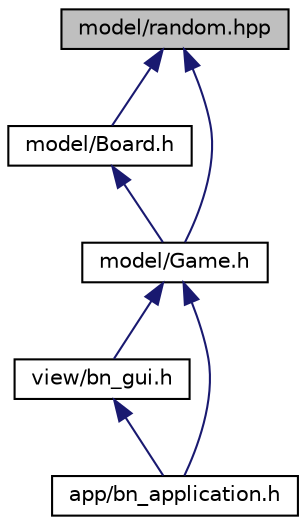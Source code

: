digraph "model/random.hpp"
{
 // LATEX_PDF_SIZE
  edge [fontname="Helvetica",fontsize="10",labelfontname="Helvetica",labelfontsize="10"];
  node [fontname="Helvetica",fontsize="10",shape=record];
  Node1 [label="model/random.hpp",height=0.2,width=0.4,color="black", fillcolor="grey75", style="filled", fontcolor="black",tooltip="Définitions de fonctions conviviales pour générer des séquences pseudo-aléatoires."];
  Node1 -> Node2 [dir="back",color="midnightblue",fontsize="10",style="solid",fontname="Helvetica"];
  Node2 [label="model/Board.h",height=0.2,width=0.4,color="black", fillcolor="white", style="filled",URL="$Board_8h_source.html",tooltip=" "];
  Node2 -> Node3 [dir="back",color="midnightblue",fontsize="10",style="solid",fontname="Helvetica"];
  Node3 [label="model/Game.h",height=0.2,width=0.4,color="black", fillcolor="white", style="filled",URL="$Game_8h_source.html",tooltip=" "];
  Node3 -> Node4 [dir="back",color="midnightblue",fontsize="10",style="solid",fontname="Helvetica"];
  Node4 [label="view/bn_gui.h",height=0.2,width=0.4,color="black", fillcolor="white", style="filled",URL="$bn__gui_8h_source.html",tooltip=" "];
  Node4 -> Node5 [dir="back",color="midnightblue",fontsize="10",style="solid",fontname="Helvetica"];
  Node5 [label="app/bn_application.h",height=0.2,width=0.4,color="black", fillcolor="white", style="filled",URL="$bn__application_8h_source.html",tooltip=" "];
  Node3 -> Node5 [dir="back",color="midnightblue",fontsize="10",style="solid",fontname="Helvetica"];
  Node1 -> Node3 [dir="back",color="midnightblue",fontsize="10",style="solid",fontname="Helvetica"];
}
